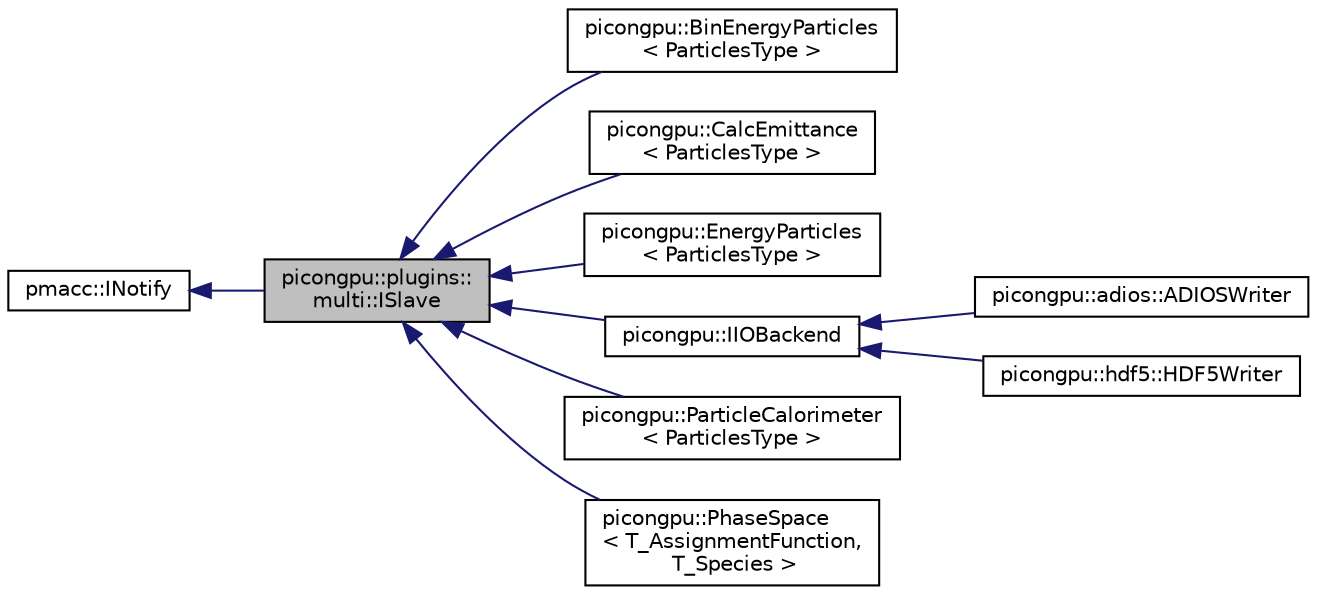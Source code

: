 digraph "picongpu::plugins::multi::ISlave"
{
 // LATEX_PDF_SIZE
  edge [fontname="Helvetica",fontsize="10",labelfontname="Helvetica",labelfontsize="10"];
  node [fontname="Helvetica",fontsize="10",shape=record];
  rankdir="LR";
  Node1 [label="picongpu::plugins::\lmulti::ISlave",height=0.2,width=0.4,color="black", fillcolor="grey75", style="filled", fontcolor="black",tooltip="Interface for a slave plugin."];
  Node2 -> Node1 [dir="back",color="midnightblue",fontsize="10",style="solid",fontname="Helvetica"];
  Node2 [label="pmacc::INotify",height=0.2,width=0.4,color="black", fillcolor="white", style="filled",URL="$classpmacc_1_1_i_notify.html",tooltip=" "];
  Node1 -> Node3 [dir="back",color="midnightblue",fontsize="10",style="solid",fontname="Helvetica"];
  Node3 [label="picongpu::BinEnergyParticles\l\< ParticlesType \>",height=0.2,width=0.4,color="black", fillcolor="white", style="filled",URL="$classpicongpu_1_1_bin_energy_particles.html",tooltip=" "];
  Node1 -> Node4 [dir="back",color="midnightblue",fontsize="10",style="solid",fontname="Helvetica"];
  Node4 [label="picongpu::CalcEmittance\l\< ParticlesType \>",height=0.2,width=0.4,color="black", fillcolor="white", style="filled",URL="$classpicongpu_1_1_calc_emittance.html",tooltip=" "];
  Node1 -> Node5 [dir="back",color="midnightblue",fontsize="10",style="solid",fontname="Helvetica"];
  Node5 [label="picongpu::EnergyParticles\l\< ParticlesType \>",height=0.2,width=0.4,color="black", fillcolor="white", style="filled",URL="$classpicongpu_1_1_energy_particles.html",tooltip=" "];
  Node1 -> Node6 [dir="back",color="midnightblue",fontsize="10",style="solid",fontname="Helvetica"];
  Node6 [label="picongpu::IIOBackend",height=0.2,width=0.4,color="black", fillcolor="white", style="filled",URL="$classpicongpu_1_1_i_i_o_backend.html",tooltip="Interface for IO-backends with restart capability."];
  Node6 -> Node7 [dir="back",color="midnightblue",fontsize="10",style="solid",fontname="Helvetica"];
  Node7 [label="picongpu::adios::ADIOSWriter",height=0.2,width=0.4,color="black", fillcolor="white", style="filled",URL="$classpicongpu_1_1adios_1_1_a_d_i_o_s_writer.html",tooltip="Writes simulation data to adios files."];
  Node6 -> Node8 [dir="back",color="midnightblue",fontsize="10",style="solid",fontname="Helvetica"];
  Node8 [label="picongpu::hdf5::HDF5Writer",height=0.2,width=0.4,color="black", fillcolor="white", style="filled",URL="$classpicongpu_1_1hdf5_1_1_h_d_f5_writer.html",tooltip="Writes simulation data to hdf5 files using libSplash."];
  Node1 -> Node9 [dir="back",color="midnightblue",fontsize="10",style="solid",fontname="Helvetica"];
  Node9 [label="picongpu::ParticleCalorimeter\l\< ParticlesType \>",height=0.2,width=0.4,color="black", fillcolor="white", style="filled",URL="$classpicongpu_1_1_particle_calorimeter.html",tooltip="Virtual particle calorimeter plugin."];
  Node1 -> Node10 [dir="back",color="midnightblue",fontsize="10",style="solid",fontname="Helvetica"];
  Node10 [label="picongpu::PhaseSpace\l\< T_AssignmentFunction,\l T_Species \>",height=0.2,width=0.4,color="black", fillcolor="white", style="filled",URL="$classpicongpu_1_1_phase_space.html",tooltip=" "];
}

